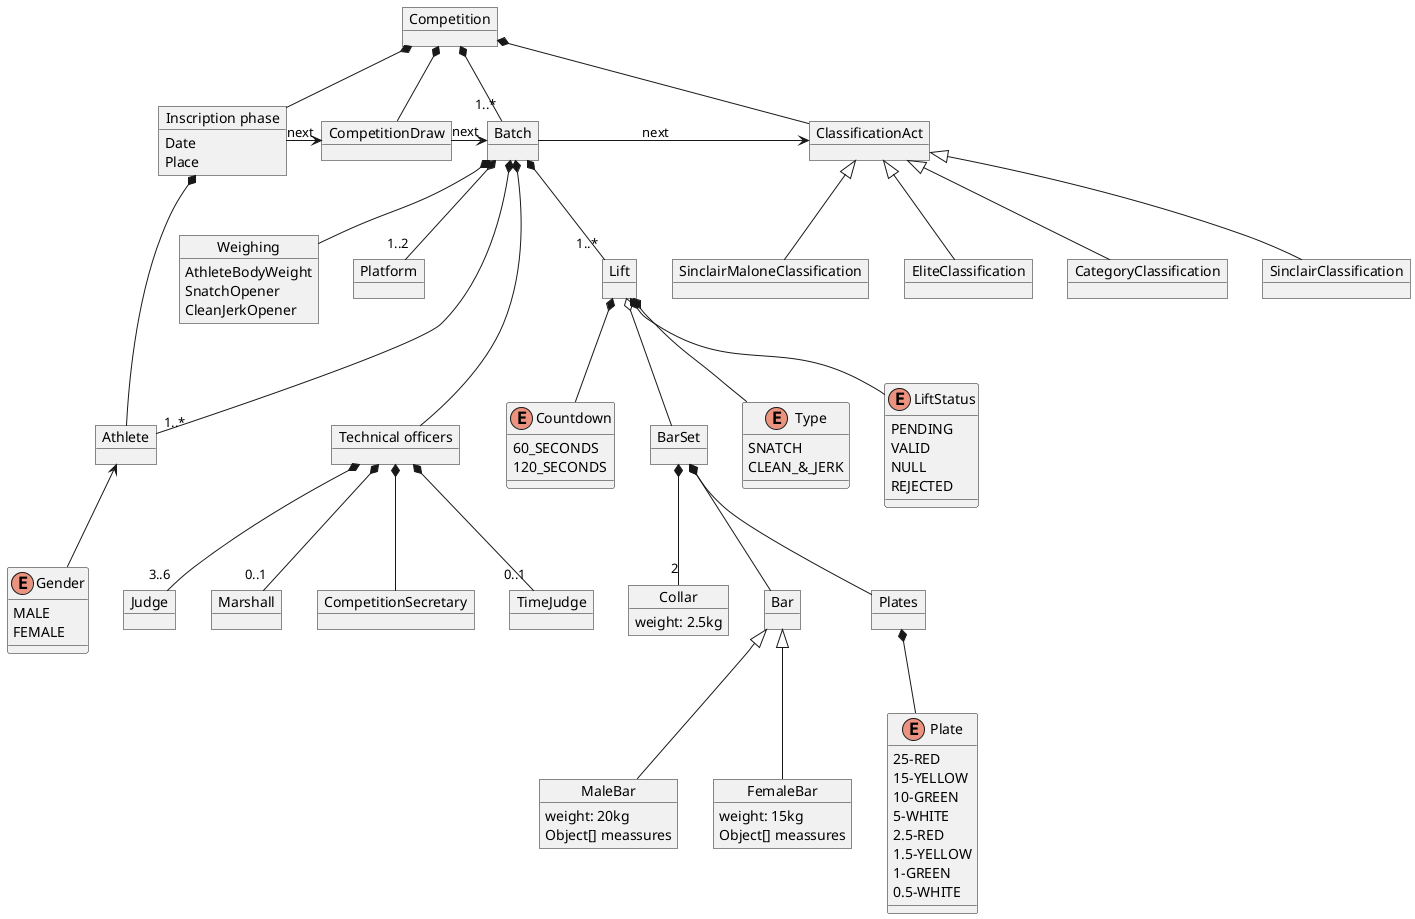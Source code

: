 @startuml

object Competition

object "Inscription phase" as Inscription {
  Date
  Place
}

object CompetitionDraw
object Batch


' Weighing
object Weighing {
  AthleteBodyWeight
  SnatchOpener
  CleanJerkOpener
}

object ClassificationAct
object CategoryClassification
object SinclairClassification
object SinclairMaloneClassification
object EliteClassification

object Platform
object Athlete
enum Gender {
  MALE
  FEMALE
}

' Technical officers
object "Technical officers" as TC
object Judge
object Marshall
object CompetitionSecretary
object TimeJudge

' Lifts
object Lift
enum Type {
  SNATCH
  CLEAN_&_JERK
}

enum LiftStatus {
  PENDING
  VALID
  NULL
  REJECTED
}

enum Countdown {
  60_SECONDS
  120_SECONDS
}

' Bars
object BarSet
object Bar
object FemaleBar {
  weight: 15kg
  Object[] meassures
}
object MaleBar {
  weight: 20kg
  Object[] meassures
}
object Plates
enum Plate {
  25-RED
  15-YELLOW
  10-GREEN
  5-WHITE
  2.5-RED
  1.5-YELLOW
  1-GREEN
  0.5-WHITE
}
object Collar {
  weight: 2.5kg
}

' skinparam nodesep 50 CONTROLS node horizontal separation
' skinparam ranksep 60 CONTROLS vertical separation

Competition *-- Inscription
Inscription *-- Athlete
Athlete <-- Gender
Competition *-- CompetitionDraw
Competition *-- "1..*" Batch
Competition *-- ClassificationAct
ClassificationAct <|-- CategoryClassification
ClassificationAct <|-- SinclairClassification
ClassificationAct <|-- SinclairMaloneClassification
ClassificationAct <|-- EliteClassification

Batch -right-> "next                                       " ClassificationAct
Inscription -right-> "next" CompetitionDraw
CompetitionDraw -right-> "next" Batch


Batch *-- Weighing

Batch *-- "1..2" Platform
Batch *--- "1..*" Athlete
Batch *--- TC

TC *-- "3..6" Judge
TC *-- CompetitionSecretary
TC *-- "0..1" Marshall
TC *-- "0..1" TimeJudge

Batch *-- "1..*" Lift

Lift *-- Type
Lift *-- LiftStatus
Lift *-- Countdown
Lift o-- BarSet
BarSet *-- Bar
BarSet *-- Plates
BarSet *-- "2" Collar
Bar <|-- FemaleBar
Bar <|-- MaleBar
Plates *-- Plate

'object Category {
'  example: [M35-109, Sub19 M-94..]
'}

'object BodyWeightCategory
'object MinBodyWeightCategory
'object MaxBodyWeightCategory

'object AgeCategory
'object Sub15
'object Sub17
'object Junior
'object Senior
'object Master







'Competition *-- TC
'TC <|-- "3..6" Judge
'TC <|-- "0..1" Marshall
'TC <|-- "1" CompetitionSecretary
'TC <|-- "0..1" TimeJudge
'
'
'Lift *-- Type
'Lift o-- BarSet
'Lift *-- Status
'Lift *-- Countdown
'
'
'Competition *-- Inscription
'Competition *-- Athlete
'
'
'
'
'Inscription *-- fillForms
'Batch *-- Weighing
'Competition *-- "1..*" Batch
'Batch *-- "1..*" Athlete
'Competition *-- ClassificationAct
'Weighing *-- WeightAct
'Competition *-- CompetitionDraw
'
'

'
'Category *-- "1-3" AgeCategory
'Category *-- Gender
'Sub15 *-- BodyWeightCategory
'Sub17 *-- BodyWeightCategory
'Junior *-- BodyWeightCategory
'Senior *-- BodyWeightCategory
'Master *-- BodyWeightCategory
'BodyWeightCategory *-- MinBodyWeightCategory
'BodyWeightCategory *-- MaxBodyWeightCategory
'
'AgeCategory *-- Sub15 :"Age 13-15"
'AgeCategory *-- Sub17 :"Age 13-17"
'AgeCategory *-- Junior :"Age 13-20"
'AgeCategory *-- Senior :"Age >13"
'AgeCategory *-- Master :"Age \n[35-40]\n[40-45]\n...[+80]"
'
'
'Athlete o------ Category
'
'BarSet *-- Bar

'BarSet *-- "2" Collar
'
'BarSet *-- Plates
'Plates *-- Plate
'
'Athlete o-- "6\n[3snatch \n3clean&jerk]" Lift

@enduml
